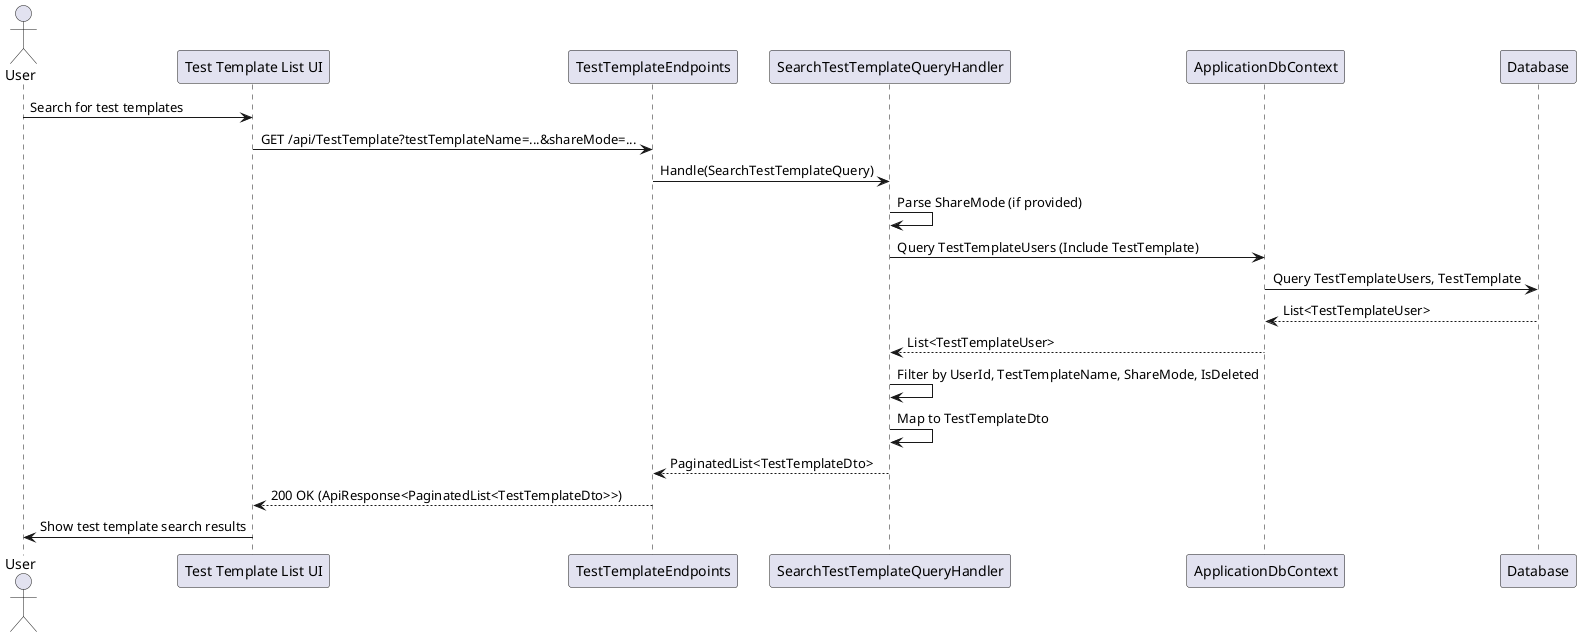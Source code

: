 @startuml
actor User
participant "Test Template List UI" as UI
participant TestTemplateEndpoints
participant SearchTestTemplateQueryHandler as Handler
participant ApplicationDbContext
participant Database

User -> UI : Search for test templates
UI -> TestTemplateEndpoints : GET /api/TestTemplate?testTemplateName=...&shareMode=...
TestTemplateEndpoints -> Handler : Handle(SearchTestTemplateQuery)
Handler -> Handler : Parse ShareMode (if provided)
Handler -> ApplicationDbContext : Query TestTemplateUsers (Include TestTemplate)
ApplicationDbContext -> Database : Query TestTemplateUsers, TestTemplate
Database --> ApplicationDbContext : List<TestTemplateUser>
ApplicationDbContext --> Handler : List<TestTemplateUser>
Handler -> Handler : Filter by UserId, TestTemplateName, ShareMode, IsDeleted
Handler -> Handler : Map to TestTemplateDto
Handler --> TestTemplateEndpoints : PaginatedList<TestTemplateDto>
TestTemplateEndpoints --> UI : 200 OK (ApiResponse<PaginatedList<TestTemplateDto>>)
UI -> User : Show test template search results

@enduml